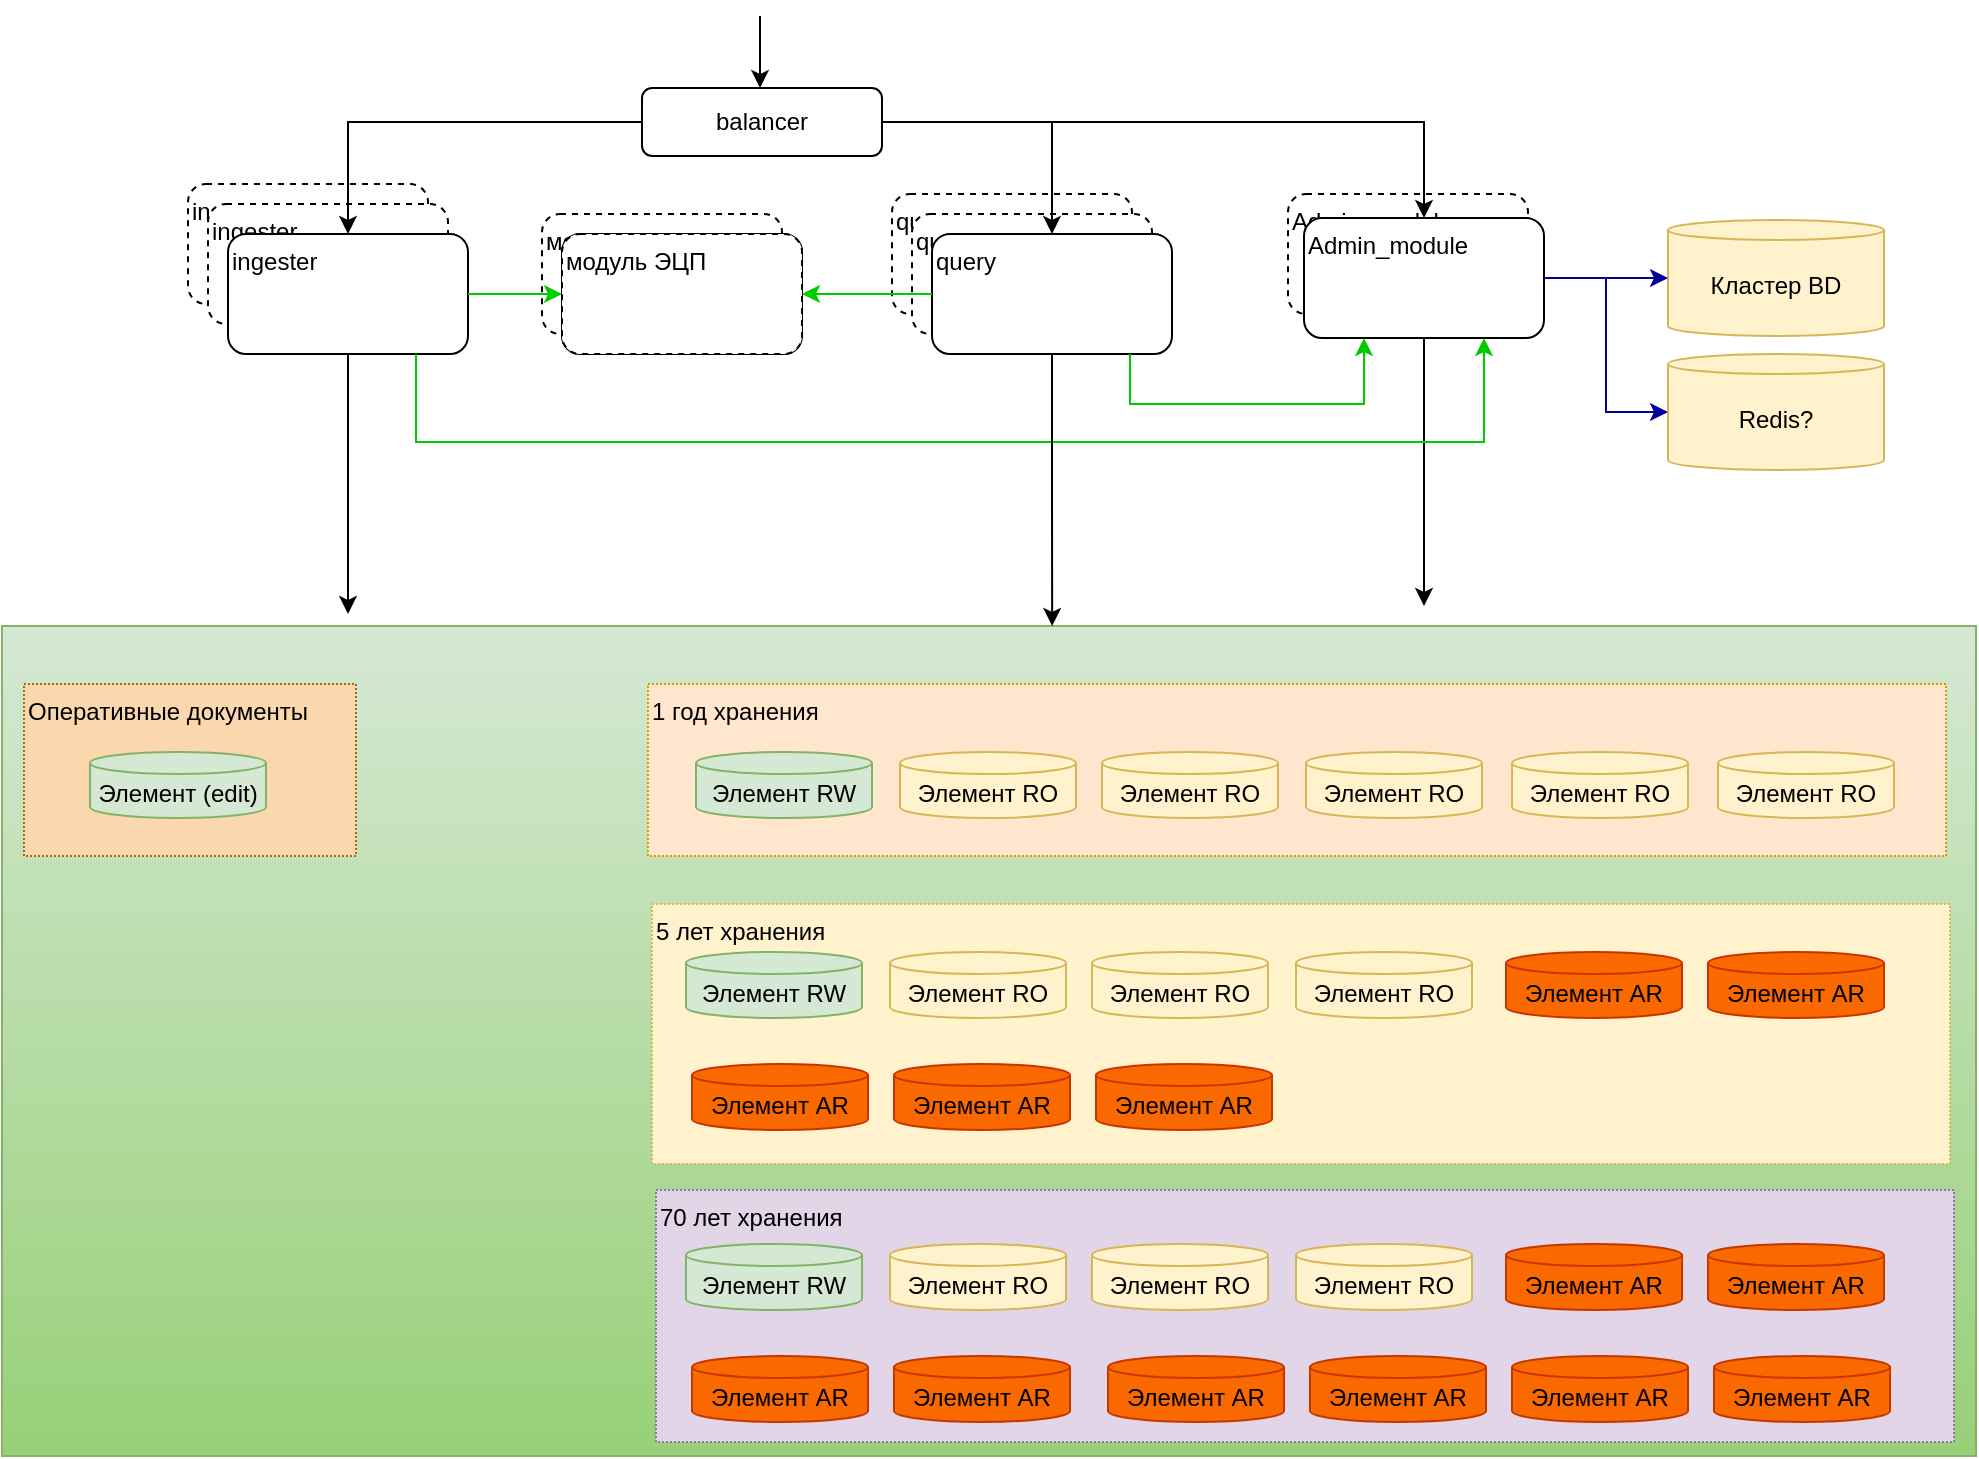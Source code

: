 <mxfile version="27.0.9" pages="2">
  <diagram id="pWj_8YNra66xz349Jt0V" name="Общая схема">
    <mxGraphModel dx="1549" dy="1182" grid="0" gridSize="10" guides="1" tooltips="1" connect="1" arrows="1" fold="1" page="0" pageScale="1" pageWidth="827" pageHeight="1169" math="0" shadow="0">
      <root>
        <mxCell id="0" />
        <mxCell id="1" parent="0" />
        <mxCell id="EuSgPC93q6qX6NRu2uMF-1" value="Admin_module" style="rounded=1;whiteSpace=wrap;html=1;align=left;verticalAlign=top;dashed=1;" vertex="1" parent="1">
          <mxGeometry x="351" y="-78" width="120" height="60" as="geometry" />
        </mxCell>
        <mxCell id="bAdNlZHjY6LDty9U-SQd-6" value="" style="rounded=0;whiteSpace=wrap;html=1;fillColor=#d5e8d4;strokeColor=#82b366;gradientColor=#97d077;" parent="1" vertex="1">
          <mxGeometry x="-292" y="138" width="987" height="415" as="geometry" />
        </mxCell>
        <mxCell id="bAdNlZHjY6LDty9U-SQd-7" style="edgeStyle=orthogonalEdgeStyle;rounded=0;orthogonalLoop=1;jettySize=auto;html=1;entryX=0.5;entryY=0;entryDx=0;entryDy=0;" parent="1" source="OtyREGvK77ugBMFHUkQ2-2" target="OtyREGvK77ugBMFHUkQ2-64" edge="1">
          <mxGeometry relative="1" as="geometry" />
        </mxCell>
        <mxCell id="OtyREGvK77ugBMFHUkQ2-2" value="balancer" style="rounded=1;whiteSpace=wrap;html=1;" parent="1" vertex="1">
          <mxGeometry x="28" y="-131" width="120" height="34" as="geometry" />
        </mxCell>
        <mxCell id="OtyREGvK77ugBMFHUkQ2-9" value="" style="group" parent="1" vertex="1" connectable="0">
          <mxGeometry x="153" y="-78" width="140" height="80" as="geometry" />
        </mxCell>
        <mxCell id="OtyREGvK77ugBMFHUkQ2-6" value="query" style="rounded=1;whiteSpace=wrap;html=1;align=left;verticalAlign=top;dashed=1;" parent="OtyREGvK77ugBMFHUkQ2-9" vertex="1">
          <mxGeometry width="120" height="60" as="geometry" />
        </mxCell>
        <mxCell id="OtyREGvK77ugBMFHUkQ2-7" value="query" style="rounded=1;whiteSpace=wrap;html=1;align=left;verticalAlign=top;dashed=1;" parent="OtyREGvK77ugBMFHUkQ2-9" vertex="1">
          <mxGeometry x="10" y="10" width="120" height="60" as="geometry" />
        </mxCell>
        <mxCell id="OtyREGvK77ugBMFHUkQ2-8" value="query" style="rounded=1;whiteSpace=wrap;html=1;align=left;verticalAlign=top;" parent="OtyREGvK77ugBMFHUkQ2-9" vertex="1">
          <mxGeometry x="20" y="20" width="120" height="60" as="geometry" />
        </mxCell>
        <mxCell id="OtyREGvK77ugBMFHUkQ2-10" value="" style="group" parent="1" vertex="1" connectable="0">
          <mxGeometry x="-199" y="-83" width="140" height="80" as="geometry" />
        </mxCell>
        <mxCell id="OtyREGvK77ugBMFHUkQ2-3" value="ingester" style="rounded=1;whiteSpace=wrap;html=1;align=left;verticalAlign=top;dashed=1;" parent="OtyREGvK77ugBMFHUkQ2-10" vertex="1">
          <mxGeometry width="120" height="60" as="geometry" />
        </mxCell>
        <mxCell id="OtyREGvK77ugBMFHUkQ2-4" value="ingester" style="rounded=1;whiteSpace=wrap;html=1;align=left;verticalAlign=top;dashed=1;" parent="OtyREGvK77ugBMFHUkQ2-10" vertex="1">
          <mxGeometry x="10" y="10" width="120" height="60" as="geometry" />
        </mxCell>
        <mxCell id="OtyREGvK77ugBMFHUkQ2-5" value="ingester" style="rounded=1;whiteSpace=wrap;html=1;align=left;verticalAlign=top;" parent="OtyREGvK77ugBMFHUkQ2-10" vertex="1">
          <mxGeometry x="20" y="25" width="120" height="60" as="geometry" />
        </mxCell>
        <mxCell id="OtyREGvK77ugBMFHUkQ2-13" value="" style="group" parent="1" vertex="1" connectable="0">
          <mxGeometry x="-22" y="-68" width="130" height="70" as="geometry" />
        </mxCell>
        <mxCell id="OtyREGvK77ugBMFHUkQ2-11" value="модуль ЭЦП" style="rounded=1;whiteSpace=wrap;html=1;align=left;verticalAlign=top;dashed=1;" parent="OtyREGvK77ugBMFHUkQ2-13" vertex="1">
          <mxGeometry width="120" height="60" as="geometry" />
        </mxCell>
        <mxCell id="OtyREGvK77ugBMFHUkQ2-12" value="модуль ЭЦП" style="rounded=1;whiteSpace=wrap;html=1;align=left;verticalAlign=top;" parent="OtyREGvK77ugBMFHUkQ2-13" vertex="1">
          <mxGeometry x="10" y="10" width="120" height="60" as="geometry" />
        </mxCell>
        <mxCell id="OtyREGvK77ugBMFHUkQ2-16" style="edgeStyle=orthogonalEdgeStyle;rounded=0;orthogonalLoop=1;jettySize=auto;html=1;entryX=1;entryY=0.5;entryDx=0;entryDy=0;strokeColor=#00CC00;" parent="1" source="OtyREGvK77ugBMFHUkQ2-8" target="OtyREGvK77ugBMFHUkQ2-12" edge="1">
          <mxGeometry relative="1" as="geometry" />
        </mxCell>
        <mxCell id="OtyREGvK77ugBMFHUkQ2-17" style="edgeStyle=orthogonalEdgeStyle;rounded=0;orthogonalLoop=1;jettySize=auto;html=1;entryX=0;entryY=0.5;entryDx=0;entryDy=0;strokeColor=#00CC00;" parent="1" source="OtyREGvK77ugBMFHUkQ2-5" target="OtyREGvK77ugBMFHUkQ2-12" edge="1">
          <mxGeometry relative="1" as="geometry" />
        </mxCell>
        <mxCell id="OtyREGvK77ugBMFHUkQ2-14" style="edgeStyle=orthogonalEdgeStyle;rounded=0;orthogonalLoop=1;jettySize=auto;html=1;" parent="1" source="OtyREGvK77ugBMFHUkQ2-2" target="OtyREGvK77ugBMFHUkQ2-5" edge="1">
          <mxGeometry relative="1" as="geometry" />
        </mxCell>
        <mxCell id="OtyREGvK77ugBMFHUkQ2-15" style="edgeStyle=orthogonalEdgeStyle;rounded=0;orthogonalLoop=1;jettySize=auto;html=1;" parent="1" source="OtyREGvK77ugBMFHUkQ2-2" target="OtyREGvK77ugBMFHUkQ2-8" edge="1">
          <mxGeometry relative="1" as="geometry" />
        </mxCell>
        <mxCell id="OtyREGvK77ugBMFHUkQ2-20" value="1 год хранения" style="rounded=0;whiteSpace=wrap;html=1;dashed=1;dashPattern=1 1;verticalAlign=top;align=left;fillColor=#ffe6cc;strokeColor=#d79b00;" parent="1" vertex="1">
          <mxGeometry x="31" y="167" width="649" height="86" as="geometry" />
        </mxCell>
        <mxCell id="OtyREGvK77ugBMFHUkQ2-22" value="5 лет хранения" style="rounded=0;whiteSpace=wrap;html=1;dashed=1;dashPattern=1 1;verticalAlign=top;align=left;fillColor=#fff2cc;strokeColor=#d6b656;" parent="1" vertex="1">
          <mxGeometry x="33" y="277" width="649" height="130" as="geometry" />
        </mxCell>
        <mxCell id="OtyREGvK77ugBMFHUkQ2-23" value="70 лет хранения" style="rounded=0;whiteSpace=wrap;html=1;dashed=1;dashPattern=1 1;verticalAlign=top;align=left;fillColor=#e1d5e7;strokeColor=#9673a6;" parent="1" vertex="1">
          <mxGeometry x="35" y="420" width="649" height="126" as="geometry" />
        </mxCell>
        <mxCell id="OtyREGvK77ugBMFHUkQ2-24" value="Оперативные документы" style="rounded=0;whiteSpace=wrap;html=1;dashed=1;dashPattern=1 1;align=left;verticalAlign=top;fillColor=#fad7ac;strokeColor=#b46504;" parent="1" vertex="1">
          <mxGeometry x="-281" y="167" width="166" height="86" as="geometry" />
        </mxCell>
        <mxCell id="OtyREGvK77ugBMFHUkQ2-28" value="Элемент (edit)" style="shape=cylinder3;whiteSpace=wrap;html=1;boundedLbl=1;backgroundOutline=1;size=5.5;fillColor=#d5e8d4;strokeColor=#82b366;" parent="1" vertex="1">
          <mxGeometry x="-248" y="201" width="88" height="33" as="geometry" />
        </mxCell>
        <mxCell id="OtyREGvK77ugBMFHUkQ2-30" value="Элемент RW" style="shape=cylinder3;whiteSpace=wrap;html=1;boundedLbl=1;backgroundOutline=1;size=5.5;fillColor=#d5e8d4;strokeColor=#82b366;" parent="1" vertex="1">
          <mxGeometry x="55" y="201" width="88" height="33" as="geometry" />
        </mxCell>
        <mxCell id="OtyREGvK77ugBMFHUkQ2-31" value="Элемент RO" style="shape=cylinder3;whiteSpace=wrap;html=1;boundedLbl=1;backgroundOutline=1;size=5.5;fillColor=#fff2cc;strokeColor=#d6b656;" parent="1" vertex="1">
          <mxGeometry x="157" y="201" width="88" height="33" as="geometry" />
        </mxCell>
        <mxCell id="OtyREGvK77ugBMFHUkQ2-32" value="Элемент RO" style="shape=cylinder3;whiteSpace=wrap;html=1;boundedLbl=1;backgroundOutline=1;size=5.5;fillColor=#fff2cc;strokeColor=#d6b656;" parent="1" vertex="1">
          <mxGeometry x="258" y="201" width="88" height="33" as="geometry" />
        </mxCell>
        <mxCell id="OtyREGvK77ugBMFHUkQ2-33" value="Элемент RO" style="shape=cylinder3;whiteSpace=wrap;html=1;boundedLbl=1;backgroundOutline=1;size=5.5;fillColor=#fff2cc;strokeColor=#d6b656;" parent="1" vertex="1">
          <mxGeometry x="360" y="201" width="88" height="33" as="geometry" />
        </mxCell>
        <mxCell id="OtyREGvK77ugBMFHUkQ2-36" value="Элемент RW" style="shape=cylinder3;whiteSpace=wrap;html=1;boundedLbl=1;backgroundOutline=1;size=5.5;fillColor=#d5e8d4;strokeColor=#82b366;" parent="1" vertex="1">
          <mxGeometry x="50" y="301" width="88" height="33" as="geometry" />
        </mxCell>
        <mxCell id="OtyREGvK77ugBMFHUkQ2-37" value="Элемент RO" style="shape=cylinder3;whiteSpace=wrap;html=1;boundedLbl=1;backgroundOutline=1;size=5.5;fillColor=#fff2cc;strokeColor=#d6b656;" parent="1" vertex="1">
          <mxGeometry x="152" y="301" width="88" height="33" as="geometry" />
        </mxCell>
        <mxCell id="OtyREGvK77ugBMFHUkQ2-38" value="Элемент RO" style="shape=cylinder3;whiteSpace=wrap;html=1;boundedLbl=1;backgroundOutline=1;size=5.5;fillColor=#fff2cc;strokeColor=#d6b656;" parent="1" vertex="1">
          <mxGeometry x="253" y="301" width="88" height="33" as="geometry" />
        </mxCell>
        <mxCell id="OtyREGvK77ugBMFHUkQ2-39" value="Элемент RO" style="shape=cylinder3;whiteSpace=wrap;html=1;boundedLbl=1;backgroundOutline=1;size=5.5;fillColor=#fff2cc;strokeColor=#d6b656;" parent="1" vertex="1">
          <mxGeometry x="355" y="301" width="88" height="33" as="geometry" />
        </mxCell>
        <mxCell id="OtyREGvK77ugBMFHUkQ2-40" value="Элемент AR" style="shape=cylinder3;whiteSpace=wrap;html=1;boundedLbl=1;backgroundOutline=1;size=5.5;fillColor=#fa6800;fontColor=#000000;strokeColor=#C73500;" parent="1" vertex="1">
          <mxGeometry x="460" y="301" width="88" height="33" as="geometry" />
        </mxCell>
        <mxCell id="OtyREGvK77ugBMFHUkQ2-41" value="Элемент AR" style="shape=cylinder3;whiteSpace=wrap;html=1;boundedLbl=1;backgroundOutline=1;size=5.5;fillColor=#fa6800;fontColor=#000000;strokeColor=#C73500;" parent="1" vertex="1">
          <mxGeometry x="561" y="301" width="88" height="33" as="geometry" />
        </mxCell>
        <mxCell id="OtyREGvK77ugBMFHUkQ2-42" value="Элемент AR" style="shape=cylinder3;whiteSpace=wrap;html=1;boundedLbl=1;backgroundOutline=1;size=5.5;fillColor=#fa6800;fontColor=#000000;strokeColor=#C73500;" parent="1" vertex="1">
          <mxGeometry x="53" y="357" width="88" height="33" as="geometry" />
        </mxCell>
        <mxCell id="OtyREGvK77ugBMFHUkQ2-43" value="Элемент AR" style="shape=cylinder3;whiteSpace=wrap;html=1;boundedLbl=1;backgroundOutline=1;size=5.5;fillColor=#fa6800;fontColor=#000000;strokeColor=#C73500;" parent="1" vertex="1">
          <mxGeometry x="154" y="357" width="88" height="33" as="geometry" />
        </mxCell>
        <mxCell id="OtyREGvK77ugBMFHUkQ2-46" value="Элемент RW" style="shape=cylinder3;whiteSpace=wrap;html=1;boundedLbl=1;backgroundOutline=1;size=5.5;fillColor=#d5e8d4;strokeColor=#82b366;" parent="1" vertex="1">
          <mxGeometry x="50" y="447" width="88" height="33" as="geometry" />
        </mxCell>
        <mxCell id="OtyREGvK77ugBMFHUkQ2-47" value="Элемент RO" style="shape=cylinder3;whiteSpace=wrap;html=1;boundedLbl=1;backgroundOutline=1;size=5.5;fillColor=#fff2cc;strokeColor=#d6b656;" parent="1" vertex="1">
          <mxGeometry x="152" y="447" width="88" height="33" as="geometry" />
        </mxCell>
        <mxCell id="OtyREGvK77ugBMFHUkQ2-48" value="Элемент RO" style="shape=cylinder3;whiteSpace=wrap;html=1;boundedLbl=1;backgroundOutline=1;size=5.5;fillColor=#fff2cc;strokeColor=#d6b656;" parent="1" vertex="1">
          <mxGeometry x="253" y="447" width="88" height="33" as="geometry" />
        </mxCell>
        <mxCell id="OtyREGvK77ugBMFHUkQ2-49" value="Элемент RO" style="shape=cylinder3;whiteSpace=wrap;html=1;boundedLbl=1;backgroundOutline=1;size=5.5;fillColor=#fff2cc;strokeColor=#d6b656;" parent="1" vertex="1">
          <mxGeometry x="355" y="447" width="88" height="33" as="geometry" />
        </mxCell>
        <mxCell id="OtyREGvK77ugBMFHUkQ2-50" value="Элемент AR" style="shape=cylinder3;whiteSpace=wrap;html=1;boundedLbl=1;backgroundOutline=1;size=5.5;fillColor=#fa6800;fontColor=#000000;strokeColor=#C73500;" parent="1" vertex="1">
          <mxGeometry x="460" y="447" width="88" height="33" as="geometry" />
        </mxCell>
        <mxCell id="OtyREGvK77ugBMFHUkQ2-51" value="Элемент AR" style="shape=cylinder3;whiteSpace=wrap;html=1;boundedLbl=1;backgroundOutline=1;size=5.5;fillColor=#fa6800;fontColor=#000000;strokeColor=#C73500;" parent="1" vertex="1">
          <mxGeometry x="561" y="447" width="88" height="33" as="geometry" />
        </mxCell>
        <mxCell id="OtyREGvK77ugBMFHUkQ2-52" value="Элемент AR" style="shape=cylinder3;whiteSpace=wrap;html=1;boundedLbl=1;backgroundOutline=1;size=5.5;fillColor=#fa6800;fontColor=#000000;strokeColor=#C73500;" parent="1" vertex="1">
          <mxGeometry x="53" y="503" width="88" height="33" as="geometry" />
        </mxCell>
        <mxCell id="OtyREGvK77ugBMFHUkQ2-53" value="Элемент AR" style="shape=cylinder3;whiteSpace=wrap;html=1;boundedLbl=1;backgroundOutline=1;size=5.5;fillColor=#fa6800;fontColor=#000000;strokeColor=#C73500;" parent="1" vertex="1">
          <mxGeometry x="154" y="503" width="88" height="33" as="geometry" />
        </mxCell>
        <mxCell id="OtyREGvK77ugBMFHUkQ2-54" value="Элемент AR" style="shape=cylinder3;whiteSpace=wrap;html=1;boundedLbl=1;backgroundOutline=1;size=5.5;fillColor=#fa6800;fontColor=#000000;strokeColor=#C73500;" parent="1" vertex="1">
          <mxGeometry x="261" y="503" width="88" height="33" as="geometry" />
        </mxCell>
        <mxCell id="OtyREGvK77ugBMFHUkQ2-55" value="Элемент AR" style="shape=cylinder3;whiteSpace=wrap;html=1;boundedLbl=1;backgroundOutline=1;size=5.5;fillColor=#fa6800;fontColor=#000000;strokeColor=#C73500;" parent="1" vertex="1">
          <mxGeometry x="362" y="503" width="88" height="33" as="geometry" />
        </mxCell>
        <mxCell id="OtyREGvK77ugBMFHUkQ2-56" value="Элемент AR" style="shape=cylinder3;whiteSpace=wrap;html=1;boundedLbl=1;backgroundOutline=1;size=5.5;fillColor=#fa6800;fontColor=#000000;strokeColor=#C73500;" parent="1" vertex="1">
          <mxGeometry x="463" y="503" width="88" height="33" as="geometry" />
        </mxCell>
        <mxCell id="OtyREGvK77ugBMFHUkQ2-57" value="Элемент AR" style="shape=cylinder3;whiteSpace=wrap;html=1;boundedLbl=1;backgroundOutline=1;size=5.5;fillColor=#fa6800;fontColor=#000000;strokeColor=#C73500;" parent="1" vertex="1">
          <mxGeometry x="564" y="503" width="88" height="33" as="geometry" />
        </mxCell>
        <mxCell id="OtyREGvK77ugBMFHUkQ2-60" value="" style="endArrow=classic;html=1;rounded=0;entryX=0.5;entryY=0;entryDx=0;entryDy=0;" parent="1" edge="1">
          <mxGeometry width="50" height="50" relative="1" as="geometry">
            <mxPoint x="87" y="-167" as="sourcePoint" />
            <mxPoint x="87" y="-131" as="targetPoint" />
          </mxGeometry>
        </mxCell>
        <mxCell id="OtyREGvK77ugBMFHUkQ2-61" value="Элемент RO" style="shape=cylinder3;whiteSpace=wrap;html=1;boundedLbl=1;backgroundOutline=1;size=5.5;fillColor=#fff2cc;strokeColor=#d6b656;" parent="1" vertex="1">
          <mxGeometry x="463" y="201" width="88" height="33" as="geometry" />
        </mxCell>
        <mxCell id="OtyREGvK77ugBMFHUkQ2-62" value="Элемент RO" style="shape=cylinder3;whiteSpace=wrap;html=1;boundedLbl=1;backgroundOutline=1;size=5.5;fillColor=#fff2cc;strokeColor=#d6b656;" parent="1" vertex="1">
          <mxGeometry x="566" y="201" width="88" height="33" as="geometry" />
        </mxCell>
        <mxCell id="OtyREGvK77ugBMFHUkQ2-63" value="Элемент AR" style="shape=cylinder3;whiteSpace=wrap;html=1;boundedLbl=1;backgroundOutline=1;size=5.5;fillColor=#fa6800;fontColor=#000000;strokeColor=#C73500;" parent="1" vertex="1">
          <mxGeometry x="255" y="357" width="88" height="33" as="geometry" />
        </mxCell>
        <mxCell id="7sghI7mMpM6OXfDq1bY5-1" style="edgeStyle=orthogonalEdgeStyle;rounded=0;orthogonalLoop=1;jettySize=auto;html=1;" edge="1" parent="1" source="OtyREGvK77ugBMFHUkQ2-64">
          <mxGeometry relative="1" as="geometry">
            <mxPoint x="419" y="128" as="targetPoint" />
          </mxGeometry>
        </mxCell>
        <mxCell id="OtyREGvK77ugBMFHUkQ2-64" value="Admin_module" style="rounded=1;whiteSpace=wrap;html=1;align=left;verticalAlign=top;" parent="1" vertex="1">
          <mxGeometry x="359" y="-66" width="120" height="60" as="geometry" />
        </mxCell>
        <mxCell id="bAdNlZHjY6LDty9U-SQd-1" value="" style="group" parent="1" vertex="1" connectable="0">
          <mxGeometry x="-12" y="-58" width="130" height="70" as="geometry" />
        </mxCell>
        <mxCell id="bAdNlZHjY6LDty9U-SQd-2" value="модуль ЭЦП" style="rounded=1;whiteSpace=wrap;html=1;align=left;verticalAlign=top;dashed=1;" parent="bAdNlZHjY6LDty9U-SQd-1" vertex="1">
          <mxGeometry width="120" height="60" as="geometry" />
        </mxCell>
        <mxCell id="bAdNlZHjY6LDty9U-SQd-5" style="edgeStyle=orthogonalEdgeStyle;rounded=0;orthogonalLoop=1;jettySize=auto;html=1;strokeColor=#00CC00;entryX=0.25;entryY=1;entryDx=0;entryDy=0;" parent="1" source="OtyREGvK77ugBMFHUkQ2-8" target="OtyREGvK77ugBMFHUkQ2-64" edge="1">
          <mxGeometry relative="1" as="geometry">
            <Array as="points">
              <mxPoint x="272" y="27" />
              <mxPoint x="389" y="27" />
            </Array>
            <mxPoint x="153" y="47" as="targetPoint" />
          </mxGeometry>
        </mxCell>
        <mxCell id="bAdNlZHjY6LDty9U-SQd-9" style="edgeStyle=orthogonalEdgeStyle;rounded=0;orthogonalLoop=1;jettySize=auto;html=1;strokeColor=#00CC00;entryX=0.75;entryY=1;entryDx=0;entryDy=0;" parent="1" source="OtyREGvK77ugBMFHUkQ2-5" target="OtyREGvK77ugBMFHUkQ2-64" edge="1">
          <mxGeometry relative="1" as="geometry">
            <Array as="points">
              <mxPoint x="-85" y="46" />
              <mxPoint x="449" y="46" />
            </Array>
            <mxPoint x="400" y="42" as="targetPoint" />
          </mxGeometry>
        </mxCell>
        <mxCell id="OtyREGvK77ugBMFHUkQ2-58" style="edgeStyle=orthogonalEdgeStyle;rounded=0;orthogonalLoop=1;jettySize=auto;html=1;" parent="1" source="OtyREGvK77ugBMFHUkQ2-5" edge="1">
          <mxGeometry relative="1" as="geometry">
            <mxPoint x="-119" y="132" as="targetPoint" />
          </mxGeometry>
        </mxCell>
        <mxCell id="fAYdoKkJuqPl5zbUj5Fq-1" value="Кластер BD" style="shape=cylinder3;whiteSpace=wrap;html=1;boundedLbl=1;backgroundOutline=1;size=5;fillColor=#fff2cc;strokeColor=#d6b656;" parent="1" vertex="1">
          <mxGeometry x="541" y="-65" width="108" height="58" as="geometry" />
        </mxCell>
        <mxCell id="fAYdoKkJuqPl5zbUj5Fq-2" value="Redis?" style="shape=cylinder3;whiteSpace=wrap;html=1;boundedLbl=1;backgroundOutline=1;size=5;fillColor=#fff2cc;strokeColor=#d6b656;" parent="1" vertex="1">
          <mxGeometry x="541" y="2" width="108" height="58" as="geometry" />
        </mxCell>
        <mxCell id="7sghI7mMpM6OXfDq1bY5-2" style="edgeStyle=orthogonalEdgeStyle;rounded=0;orthogonalLoop=1;jettySize=auto;html=1;entryX=0;entryY=0.5;entryDx=0;entryDy=0;entryPerimeter=0;strokeColor=#000099;" edge="1" parent="1" source="OtyREGvK77ugBMFHUkQ2-64" target="fAYdoKkJuqPl5zbUj5Fq-1">
          <mxGeometry relative="1" as="geometry" />
        </mxCell>
        <mxCell id="OtyREGvK77ugBMFHUkQ2-59" style="edgeStyle=orthogonalEdgeStyle;rounded=0;orthogonalLoop=1;jettySize=auto;html=1;entryX=0.532;entryY=0;entryDx=0;entryDy=0;entryPerimeter=0;" parent="1" source="OtyREGvK77ugBMFHUkQ2-8" edge="1" target="bAdNlZHjY6LDty9U-SQd-6">
          <mxGeometry relative="1" as="geometry">
            <mxPoint x="233" y="127" as="targetPoint" />
          </mxGeometry>
        </mxCell>
        <mxCell id="7sghI7mMpM6OXfDq1bY5-3" style="edgeStyle=orthogonalEdgeStyle;rounded=0;orthogonalLoop=1;jettySize=auto;html=1;entryX=0;entryY=0.5;entryDx=0;entryDy=0;entryPerimeter=0;strokeColor=#000099;" edge="1" parent="1" source="OtyREGvK77ugBMFHUkQ2-64" target="fAYdoKkJuqPl5zbUj5Fq-2">
          <mxGeometry relative="1" as="geometry" />
        </mxCell>
      </root>
    </mxGraphModel>
  </diagram>
  <diagram name="Элемент хранения" id="s4ZwxT_-bynacQUSiSFg">
    <mxGraphModel dx="1786" dy="944" grid="0" gridSize="10" guides="1" tooltips="1" connect="1" arrows="1" fold="1" page="0" pageScale="1" pageWidth="827" pageHeight="1169" math="0" shadow="0">
      <root>
        <mxCell id="0" />
        <mxCell id="1" parent="0" />
        <mxCell id="rlKmKrTJ2AksFKnl1MMy-23" value="" style="group" parent="1" vertex="1" connectable="0">
          <mxGeometry x="-125" y="177" width="355" height="166" as="geometry" />
        </mxCell>
        <mxCell id="rlKmKrTJ2AksFKnl1MMy-21" value="Stateless приложение с возможностью горизонтального масштабирования." style="rounded=1;whiteSpace=wrap;html=1;arcSize=4;align=left;verticalAlign=top;fillColor=#fad7ac;strokeColor=#b46504;" parent="rlKmKrTJ2AksFKnl1MMy-23" vertex="1">
          <mxGeometry width="355" height="166" as="geometry" />
        </mxCell>
        <mxCell id="rlKmKrTJ2AksFKnl1MMy-6" value="" style="group;" parent="rlKmKrTJ2AksFKnl1MMy-23" vertex="1" connectable="0">
          <mxGeometry x="18" y="62" width="318" height="88" as="geometry" />
        </mxCell>
        <mxCell id="rlKmKrTJ2AksFKnl1MMy-1" value="Driver" style="rounded=0;whiteSpace=wrap;html=1;align=left;horizontal=1;verticalAlign=top;fillColor=#fff2cc;strokeColor=#d6b656;" parent="rlKmKrTJ2AksFKnl1MMy-6" vertex="1">
          <mxGeometry width="318" height="88" as="geometry" />
        </mxCell>
        <mxCell id="rlKmKrTJ2AksFKnl1MMy-3" value="Local disk" style="rounded=1;whiteSpace=wrap;html=1;" parent="rlKmKrTJ2AksFKnl1MMy-6" vertex="1">
          <mxGeometry x="19" y="29" width="81" height="38" as="geometry" />
        </mxCell>
        <mxCell id="rlKmKrTJ2AksFKnl1MMy-4" value="S3" style="rounded=1;whiteSpace=wrap;html=1;dashed=1;" parent="rlKmKrTJ2AksFKnl1MMy-6" vertex="1">
          <mxGeometry x="114" y="29" width="81" height="38" as="geometry" />
        </mxCell>
        <mxCell id="rlKmKrTJ2AksFKnl1MMy-41" value="Stateless приложение с возможностью горизонтального масштабирования." style="rounded=1;whiteSpace=wrap;html=1;arcSize=4;align=left;verticalAlign=top;dashed=1;fillColor=#fad7ac;strokeColor=#b46504;" parent="1" vertex="1">
          <mxGeometry x="242" y="177" width="355" height="166" as="geometry" />
        </mxCell>
        <mxCell id="rlKmKrTJ2AksFKnl1MMy-40" value="" style="group;dashed=1;" parent="1" vertex="1" connectable="0">
          <mxGeometry x="236" y="176" width="355" height="166" as="geometry" />
        </mxCell>
        <mxCell id="rlKmKrTJ2AksFKnl1MMy-42" value="" style="group;" parent="rlKmKrTJ2AksFKnl1MMy-40" vertex="1" connectable="0">
          <mxGeometry x="18" y="62" width="318" height="88" as="geometry" />
        </mxCell>
        <mxCell id="rlKmKrTJ2AksFKnl1MMy-43" value="Driver" style="rounded=0;whiteSpace=wrap;html=1;align=left;horizontal=1;verticalAlign=top;fillColor=#fff2cc;strokeColor=#d6b656;" parent="rlKmKrTJ2AksFKnl1MMy-42" vertex="1">
          <mxGeometry width="318" height="88" as="geometry" />
        </mxCell>
        <mxCell id="rlKmKrTJ2AksFKnl1MMy-44" value="Local disk" style="rounded=1;whiteSpace=wrap;html=1;" parent="rlKmKrTJ2AksFKnl1MMy-42" vertex="1">
          <mxGeometry x="19" y="29" width="81" height="38" as="geometry" />
        </mxCell>
        <mxCell id="rlKmKrTJ2AksFKnl1MMy-45" value="S3" style="rounded=1;whiteSpace=wrap;html=1;dashed=1;" parent="rlKmKrTJ2AksFKnl1MMy-42" vertex="1">
          <mxGeometry x="114" y="29" width="81" height="38" as="geometry" />
        </mxCell>
        <mxCell id="rlKmKrTJ2AksFKnl1MMy-14" value="Отказоустойчивая БД для&lt;br&gt;хранения кеша атрибутов" style="shape=cylinder3;whiteSpace=wrap;html=1;boundedLbl=1;backgroundOutline=1;size=15;fillColor=#e1d5e7;strokeColor=#9673a6;" parent="1" vertex="1">
          <mxGeometry x="167" y="411" width="183" height="108" as="geometry" />
        </mxCell>
        <mxCell id="rlKmKrTJ2AksFKnl1MMy-18" value="" style="group" parent="1" vertex="1" connectable="0">
          <mxGeometry x="-40" y="499" width="219" height="140" as="geometry" />
        </mxCell>
        <mxCell id="rlKmKrTJ2AksFKnl1MMy-15" value="Набор данных" style="rounded=0;whiteSpace=wrap;html=1;verticalAlign=top;align=left;fillColor=#d5e8d4;strokeColor=#82b366;" parent="rlKmKrTJ2AksFKnl1MMy-18" vertex="1">
          <mxGeometry x="-48" width="219" height="119" as="geometry" />
        </mxCell>
        <mxCell id="rlKmKrTJ2AksFKnl1MMy-16" value="Файл с данными" style="shape=note;whiteSpace=wrap;html=1;backgroundOutline=1;darkOpacity=0.05;" parent="rlKmKrTJ2AksFKnl1MMy-18" vertex="1">
          <mxGeometry x="-18.14" y="25.005" width="151.31" height="35.376" as="geometry" />
        </mxCell>
        <mxCell id="rlKmKrTJ2AksFKnl1MMy-17" value="Файл с атрибутами" style="shape=note;whiteSpace=wrap;html=1;backgroundOutline=1;darkOpacity=0.05;" parent="rlKmKrTJ2AksFKnl1MMy-18" vertex="1">
          <mxGeometry x="-18.14" y="68.995" width="151.31" height="34.624" as="geometry" />
        </mxCell>
        <mxCell id="rlKmKrTJ2AksFKnl1MMy-20" style="edgeStyle=orthogonalEdgeStyle;rounded=0;orthogonalLoop=1;jettySize=auto;html=1;entryX=0.5;entryY=1;entryDx=0;entryDy=0;entryPerimeter=0;" parent="1" source="rlKmKrTJ2AksFKnl1MMy-15" target="rlKmKrTJ2AksFKnl1MMy-7" edge="1">
          <mxGeometry relative="1" as="geometry">
            <Array as="points">
              <mxPoint x="22" y="485" />
              <mxPoint x="-32" y="485" />
            </Array>
          </mxGeometry>
        </mxCell>
        <mxCell id="rlKmKrTJ2AksFKnl1MMy-7" value="local disc" style="shape=cylinder3;whiteSpace=wrap;html=1;boundedLbl=1;backgroundOutline=1;size=15;fillColor=#d5e8d4;strokeColor=#82b366;" parent="1" vertex="1">
          <mxGeometry x="-72" y="388" width="80.5" height="80" as="geometry" />
        </mxCell>
        <mxCell id="rlKmKrTJ2AksFKnl1MMy-8" value="" style="edgeStyle=orthogonalEdgeStyle;rounded=0;orthogonalLoop=1;jettySize=auto;html=1;entryX=0.5;entryY=0;entryDx=0;entryDy=0;entryPerimeter=0;" parent="1" source="rlKmKrTJ2AksFKnl1MMy-3" target="rlKmKrTJ2AksFKnl1MMy-7" edge="1">
          <mxGeometry relative="1" as="geometry">
            <Array as="points">
              <mxPoint x="-47" y="364" />
              <mxPoint x="-32" y="364" />
            </Array>
          </mxGeometry>
        </mxCell>
        <mxCell id="rlKmKrTJ2AksFKnl1MMy-9" value="S3" style="ellipse;shape=cloud;whiteSpace=wrap;html=1;fillColor=#d5e8d4;strokeColor=#82b366;dashed=1;" parent="1" vertex="1">
          <mxGeometry x="15" y="384" width="120" height="80" as="geometry" />
        </mxCell>
        <mxCell id="rlKmKrTJ2AksFKnl1MMy-10" style="edgeStyle=orthogonalEdgeStyle;rounded=0;orthogonalLoop=1;jettySize=auto;html=1;entryX=0.4;entryY=0.1;entryDx=0;entryDy=0;entryPerimeter=0;dashed=1;" parent="1" source="rlKmKrTJ2AksFKnl1MMy-4" target="rlKmKrTJ2AksFKnl1MMy-9" edge="1">
          <mxGeometry relative="1" as="geometry">
            <Array as="points">
              <mxPoint x="48" y="355" />
              <mxPoint x="63" y="355" />
            </Array>
          </mxGeometry>
        </mxCell>
        <mxCell id="rlKmKrTJ2AksFKnl1MMy-47" style="edgeStyle=orthogonalEdgeStyle;rounded=0;orthogonalLoop=1;jettySize=auto;html=1;entryX=0.55;entryY=0.95;entryDx=0;entryDy=0;entryPerimeter=0;dashed=1;" parent="1" source="rlKmKrTJ2AksFKnl1MMy-15" target="rlKmKrTJ2AksFKnl1MMy-9" edge="1">
          <mxGeometry relative="1" as="geometry">
            <Array as="points">
              <mxPoint x="22" y="484" />
              <mxPoint x="81" y="484" />
            </Array>
          </mxGeometry>
        </mxCell>
        <mxCell id="rlKmKrTJ2AksFKnl1MMy-48" style="edgeStyle=orthogonalEdgeStyle;rounded=0;orthogonalLoop=1;jettySize=auto;html=1;exitX=0.75;exitY=1;exitDx=0;exitDy=0;" parent="1" source="rlKmKrTJ2AksFKnl1MMy-21" target="rlKmKrTJ2AksFKnl1MMy-14" edge="1">
          <mxGeometry relative="1" as="geometry" />
        </mxCell>
        <mxCell id="rlKmKrTJ2AksFKnl1MMy-49" style="edgeStyle=orthogonalEdgeStyle;rounded=0;orthogonalLoop=1;jettySize=auto;html=1;entryX=0.5;entryY=0;entryDx=0;entryDy=0;entryPerimeter=0;" parent="1" source="rlKmKrTJ2AksFKnl1MMy-41" target="rlKmKrTJ2AksFKnl1MMy-14" edge="1">
          <mxGeometry relative="1" as="geometry" />
        </mxCell>
        <mxCell id="rlKmKrTJ2AksFKnl1MMy-51" style="edgeStyle=orthogonalEdgeStyle;rounded=0;orthogonalLoop=1;jettySize=auto;html=1;" parent="1" source="rlKmKrTJ2AksFKnl1MMy-50" target="rlKmKrTJ2AksFKnl1MMy-21" edge="1">
          <mxGeometry relative="1" as="geometry" />
        </mxCell>
        <mxCell id="rlKmKrTJ2AksFKnl1MMy-52" style="edgeStyle=orthogonalEdgeStyle;rounded=0;orthogonalLoop=1;jettySize=auto;html=1;" parent="1" source="rlKmKrTJ2AksFKnl1MMy-50" target="rlKmKrTJ2AksFKnl1MMy-41" edge="1">
          <mxGeometry relative="1" as="geometry" />
        </mxCell>
        <mxCell id="rlKmKrTJ2AksFKnl1MMy-50" value="Balancer" style="rounded=1;whiteSpace=wrap;html=1;" parent="1" vertex="1">
          <mxGeometry x="176" y="77" width="120" height="35" as="geometry" />
        </mxCell>
        <mxCell id="rlKmKrTJ2AksFKnl1MMy-53" value="Configuration" style="shape=note;whiteSpace=wrap;html=1;backgroundOutline=1;darkOpacity=0.05;fillColor=#dae8fc;strokeColor=#6c8ebf;" parent="1" vertex="1">
          <mxGeometry x="443" y="407" width="80" height="100" as="geometry" />
        </mxCell>
        <mxCell id="rlKmKrTJ2AksFKnl1MMy-54" style="edgeStyle=orthogonalEdgeStyle;rounded=0;orthogonalLoop=1;jettySize=auto;html=1;entryX=0.5;entryY=0;entryDx=0;entryDy=0;entryPerimeter=0;" parent="1" source="rlKmKrTJ2AksFKnl1MMy-44" target="rlKmKrTJ2AksFKnl1MMy-7" edge="1">
          <mxGeometry relative="1" as="geometry">
            <Array as="points">
              <mxPoint x="314" y="364" />
              <mxPoint x="-32" y="364" />
            </Array>
          </mxGeometry>
        </mxCell>
        <mxCell id="rlKmKrTJ2AksFKnl1MMy-55" style="edgeStyle=orthogonalEdgeStyle;rounded=0;orthogonalLoop=1;jettySize=auto;html=1;entryX=0.688;entryY=0.2;entryDx=0;entryDy=0;entryPerimeter=0;dashed=1;exitX=0.5;exitY=1;exitDx=0;exitDy=0;" parent="1" source="rlKmKrTJ2AksFKnl1MMy-45" target="rlKmKrTJ2AksFKnl1MMy-9" edge="1">
          <mxGeometry relative="1" as="geometry">
            <mxPoint x="364.5" y="307" as="sourcePoint" />
            <mxPoint x="67" y="394" as="targetPoint" />
            <Array as="points">
              <mxPoint x="409" y="351" />
              <mxPoint x="98" y="351" />
            </Array>
          </mxGeometry>
        </mxCell>
        <mxCell id="rlKmKrTJ2AksFKnl1MMy-59" value="" style="endArrow=classic;html=1;rounded=0;entryX=0.5;entryY=0;entryDx=0;entryDy=0;" parent="1" target="rlKmKrTJ2AksFKnl1MMy-50" edge="1">
          <mxGeometry width="50" height="50" relative="1" as="geometry">
            <mxPoint x="236" y="41" as="sourcePoint" />
            <mxPoint x="294" y="335" as="targetPoint" />
          </mxGeometry>
        </mxCell>
        <mxCell id="rlKmKrTJ2AksFKnl1MMy-60" value="Индекс поиска по тексту документов" style="shape=cylinder3;whiteSpace=wrap;html=1;boundedLbl=1;backgroundOutline=1;size=15;dashed=1;" parent="1" vertex="1">
          <mxGeometry x="169" y="527" width="180" height="93" as="geometry" />
        </mxCell>
      </root>
    </mxGraphModel>
  </diagram>
</mxfile>
